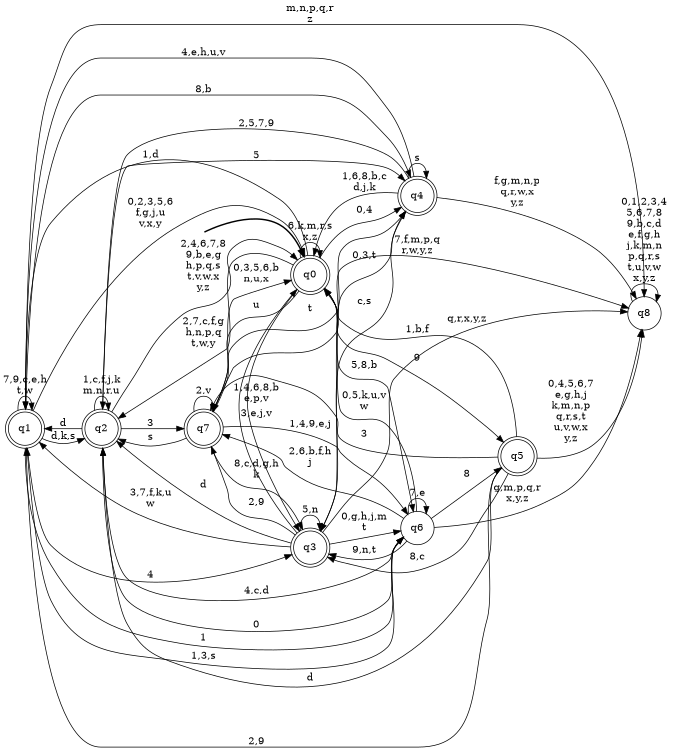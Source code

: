 digraph BlueStar {
__start0 [style = invis, shape = none, label = "", width = 0, height = 0];

rankdir=LR;
size="8,5";

s0 [style="rounded,filled", color="black", fillcolor="white" shape="doublecircle", label="q0"];
s1 [style="rounded,filled", color="black", fillcolor="white" shape="doublecircle", label="q1"];
s2 [style="rounded,filled", color="black", fillcolor="white" shape="doublecircle", label="q2"];
s3 [style="rounded,filled", color="black", fillcolor="white" shape="doublecircle", label="q3"];
s4 [style="rounded,filled", color="black", fillcolor="white" shape="doublecircle", label="q4"];
s5 [style="rounded,filled", color="black", fillcolor="white" shape="doublecircle", label="q5"];
s6 [style="filled", color="black", fillcolor="white" shape="circle", label="q6"];
s7 [style="rounded,filled", color="black", fillcolor="white" shape="doublecircle", label="q7"];
s8 [style="filled", color="black", fillcolor="white" shape="circle", label="q8"];
subgraph cluster_main { 
	graph [pad=".75", ranksep="0.15", nodesep="0.15"];
	 style=invis; 
	__start0 -> s0 [penwidth=2];
}
s0 -> s0 [label="6,k,m,r,s\nx,z"];
s0 -> s1 [label="1,d"];
s0 -> s2 [label="2,7,c,f,g\nh,n,p,q\nt,w,y"];
s0 -> s3 [label="3,e,j,v"];
s0 -> s4 [label="0,4"];
s0 -> s5 [label="9"];
s0 -> s6 [label="5,8,b"];
s0 -> s7 [label="u"];
s1 -> s0 [label="0,2,3,5,6\nf,g,j,u\nv,x,y"];
s1 -> s1 [label="7,9,c,e,h\nt,w"];
s1 -> s2 [label="d,k,s"];
s1 -> s3 [label="4"];
s1 -> s4 [label="8,b"];
s1 -> s6 [label="1"];
s1 -> s8 [label="m,n,p,q,r\nz"];
s2 -> s0 [label="2,4,6,7,8\n9,b,e,g\nh,p,q,s\nt,v,w,x\ny,z"];
s2 -> s1 [label="d"];
s2 -> s2 [label="1,c,f,j,k\nm,n,r,u"];
s2 -> s4 [label="5"];
s2 -> s6 [label="0"];
s2 -> s7 [label="3"];
s3 -> s0 [label="1,4,6,8,b\ne,p,v"];
s3 -> s1 [label="3,7,f,k,u\nw"];
s3 -> s2 [label="d"];
s3 -> s3 [label="5,n"];
s3 -> s4 [label="c,s"];
s3 -> s6 [label="0,g,h,j,m\nt"];
s3 -> s7 [label="2,9"];
s3 -> s8 [label="q,r,x,y,z"];
s4 -> s0 [label="1,6,8,b,c\nd,j,k"];
s4 -> s1 [label="4,e,h,u,v"];
s4 -> s2 [label="2,5,7,9"];
s4 -> s3 [label="0,3,t"];
s4 -> s4 [label="s"];
s4 -> s8 [label="f,g,m,n,p\nq,r,w,x\ny,z"];
s5 -> s0 [label="1,b,f"];
s5 -> s1 [label="2,9"];
s5 -> s2 [label="d"];
s5 -> s3 [label="8,c"];
s5 -> s7 [label="3"];
s5 -> s8 [label="0,4,5,6,7\ne,g,h,j\nk,m,n,p\nq,r,s,t\nu,v,w,x\ny,z"];
s6 -> s0 [label="0,5,k,u,v\nw"];
s6 -> s1 [label="1,3,s"];
s6 -> s2 [label="4,c,d"];
s6 -> s3 [label="9,n,t"];
s6 -> s5 [label="8"];
s6 -> s6 [label="7,e"];
s6 -> s7 [label="2,6,b,f,h\nj"];
s6 -> s8 [label="g,m,p,q,r\nx,y,z"];
s7 -> s0 [label="0,3,5,6,b\nn,u,x"];
s7 -> s2 [label="s"];
s7 -> s3 [label="8,c,d,g,h\nk"];
s7 -> s4 [label="t"];
s7 -> s6 [label="1,4,9,e,j"];
s7 -> s7 [label="2,v"];
s7 -> s8 [label="7,f,m,p,q\nr,w,y,z"];
s8 -> s8 [label="0,1,2,3,4\n5,6,7,8\n9,b,c,d\ne,f,g,h\nj,k,m,n\np,q,r,s\nt,u,v,w\nx,y,z"];

}